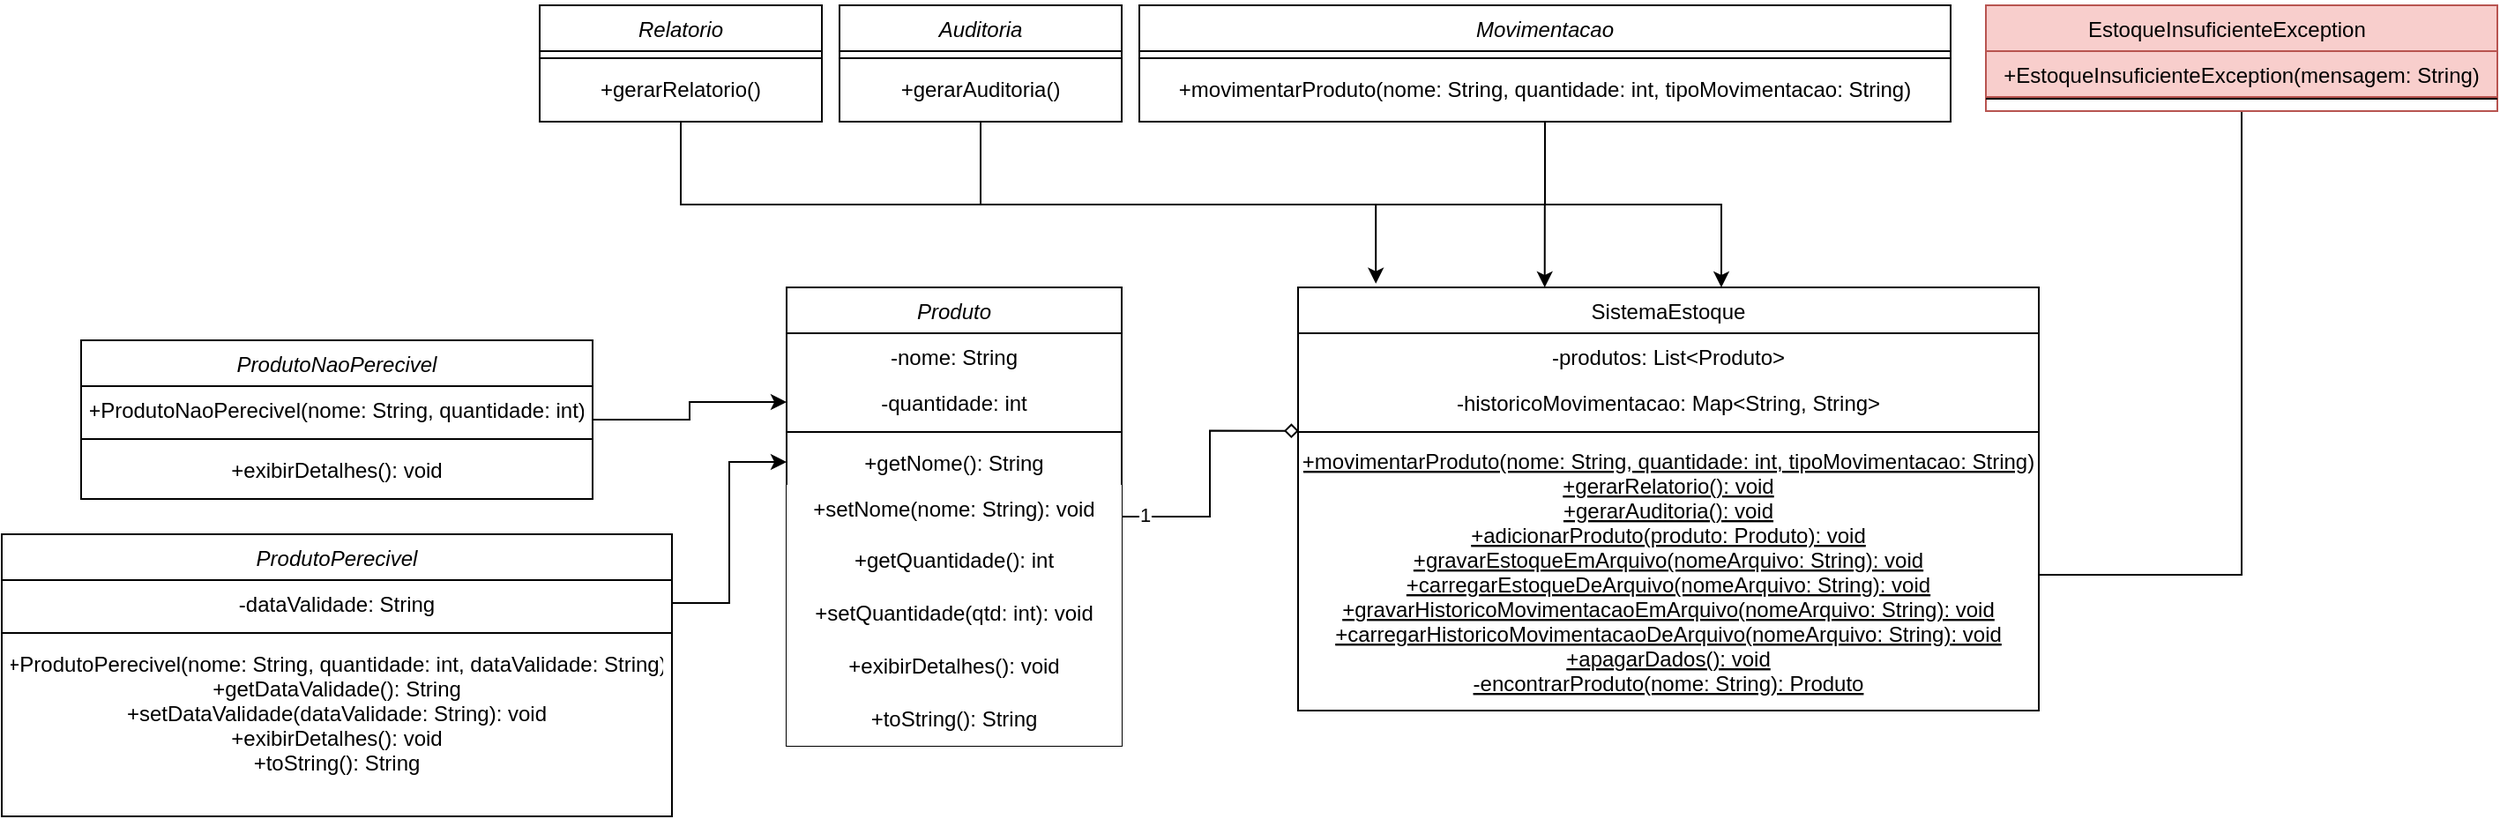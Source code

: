 <mxfile version="24.8.6">
  <diagram id="C5RBs43oDa-KdzZeNtuy" name="Page-1">
    <mxGraphModel dx="2015" dy="623" grid="1" gridSize="10" guides="1" tooltips="1" connect="1" arrows="1" fold="1" page="1" pageScale="1" pageWidth="827" pageHeight="1169" math="0" shadow="0">
      <root>
        <mxCell id="WIyWlLk6GJQsqaUBKTNV-0" />
        <mxCell id="WIyWlLk6GJQsqaUBKTNV-1" parent="WIyWlLk6GJQsqaUBKTNV-0" />
        <mxCell id="zkfFHV4jXpPFQw0GAbJ--0" value="Produto" style="swimlane;fontStyle=2;align=center;verticalAlign=top;childLayout=stackLayout;horizontal=1;startSize=26;horizontalStack=0;resizeParent=1;resizeLast=0;collapsible=1;marginBottom=0;rounded=0;shadow=0;strokeWidth=1;" parent="WIyWlLk6GJQsqaUBKTNV-1" vertex="1">
          <mxGeometry x="-230" y="190" width="190" height="260" as="geometry">
            <mxRectangle x="230" y="140" width="160" height="26" as="alternateBounds" />
          </mxGeometry>
        </mxCell>
        <mxCell id="zkfFHV4jXpPFQw0GAbJ--1" value="-nome: String" style="text;align=center;verticalAlign=top;spacingLeft=4;spacingRight=4;overflow=hidden;rotatable=0;points=[[0,0.5],[1,0.5]];portConstraint=eastwest;" parent="zkfFHV4jXpPFQw0GAbJ--0" vertex="1">
          <mxGeometry y="26" width="190" height="26" as="geometry" />
        </mxCell>
        <mxCell id="zkfFHV4jXpPFQw0GAbJ--2" value="-quantidade: int" style="text;align=center;verticalAlign=top;spacingLeft=4;spacingRight=4;overflow=hidden;rotatable=0;points=[[0,0.5],[1,0.5]];portConstraint=eastwest;rounded=0;shadow=0;html=0;" parent="zkfFHV4jXpPFQw0GAbJ--0" vertex="1">
          <mxGeometry y="52" width="190" height="26" as="geometry" />
        </mxCell>
        <mxCell id="zkfFHV4jXpPFQw0GAbJ--4" value="" style="line;html=1;strokeWidth=1;align=center;verticalAlign=middle;spacingTop=-1;spacingLeft=3;spacingRight=3;rotatable=0;labelPosition=right;points=[];portConstraint=eastwest;" parent="zkfFHV4jXpPFQw0GAbJ--0" vertex="1">
          <mxGeometry y="78" width="190" height="8" as="geometry" />
        </mxCell>
        <mxCell id="zkfFHV4jXpPFQw0GAbJ--5" value="+getNome(): String" style="text;align=center;verticalAlign=top;spacingLeft=4;spacingRight=4;overflow=hidden;rotatable=0;points=[[0,0.5],[1,0.5]];portConstraint=eastwest;" parent="zkfFHV4jXpPFQw0GAbJ--0" vertex="1">
          <mxGeometry y="86" width="190" height="26" as="geometry" />
        </mxCell>
        <mxCell id="n966I46xEJZ6NayKPB7b-46" value="+setNome(nome: String): void" style="whiteSpace=wrap;html=1;strokeColor=none;align=center;" vertex="1" parent="zkfFHV4jXpPFQw0GAbJ--0">
          <mxGeometry y="112" width="190" height="28" as="geometry" />
        </mxCell>
        <mxCell id="n966I46xEJZ6NayKPB7b-47" value="+getQuantidade(): int" style="whiteSpace=wrap;html=1;strokeColor=none;align=center;" vertex="1" parent="zkfFHV4jXpPFQw0GAbJ--0">
          <mxGeometry y="140" width="190" height="30" as="geometry" />
        </mxCell>
        <mxCell id="n966I46xEJZ6NayKPB7b-48" value=" +setQuantidade(qtd: int): void" style="whiteSpace=wrap;html=1;strokeColor=none;align=center;" vertex="1" parent="zkfFHV4jXpPFQw0GAbJ--0">
          <mxGeometry y="170" width="190" height="30" as="geometry" />
        </mxCell>
        <mxCell id="n966I46xEJZ6NayKPB7b-49" value="+exibirDetalhes(): void" style="whiteSpace=wrap;html=1;strokeColor=none;align=center;" vertex="1" parent="zkfFHV4jXpPFQw0GAbJ--0">
          <mxGeometry y="200" width="190" height="30" as="geometry" />
        </mxCell>
        <mxCell id="n966I46xEJZ6NayKPB7b-50" value="+toString(): String" style="whiteSpace=wrap;html=1;strokeColor=none;align=center;" vertex="1" parent="zkfFHV4jXpPFQw0GAbJ--0">
          <mxGeometry y="230" width="190" height="30" as="geometry" />
        </mxCell>
        <mxCell id="zkfFHV4jXpPFQw0GAbJ--6" value="SistemaEstoque                " style="swimlane;fontStyle=0;align=center;verticalAlign=top;childLayout=stackLayout;horizontal=1;startSize=26;horizontalStack=0;resizeParent=1;resizeLast=0;collapsible=1;marginBottom=0;rounded=0;shadow=0;strokeWidth=1;" parent="WIyWlLk6GJQsqaUBKTNV-1" vertex="1">
          <mxGeometry x="60" y="190" width="420" height="240" as="geometry">
            <mxRectangle x="130" y="380" width="160" height="26" as="alternateBounds" />
          </mxGeometry>
        </mxCell>
        <mxCell id="zkfFHV4jXpPFQw0GAbJ--7" value="-produtos: List&lt;Produto&gt;" style="text;align=center;verticalAlign=top;spacingLeft=4;spacingRight=4;overflow=hidden;rotatable=0;points=[[0,0.5],[1,0.5]];portConstraint=eastwest;" parent="zkfFHV4jXpPFQw0GAbJ--6" vertex="1">
          <mxGeometry y="26" width="420" height="26" as="geometry" />
        </mxCell>
        <mxCell id="zkfFHV4jXpPFQw0GAbJ--8" value="-historicoMovimentacao: Map&lt;String, String&gt;" style="text;align=center;verticalAlign=top;spacingLeft=4;spacingRight=4;overflow=hidden;rotatable=0;points=[[0,0.5],[1,0.5]];portConstraint=eastwest;rounded=0;shadow=0;html=0;" parent="zkfFHV4jXpPFQw0GAbJ--6" vertex="1">
          <mxGeometry y="52" width="420" height="26" as="geometry" />
        </mxCell>
        <mxCell id="zkfFHV4jXpPFQw0GAbJ--9" value="" style="line;html=1;strokeWidth=1;align=center;verticalAlign=middle;spacingTop=-1;spacingLeft=3;spacingRight=3;rotatable=0;labelPosition=right;points=[];portConstraint=eastwest;" parent="zkfFHV4jXpPFQw0GAbJ--6" vertex="1">
          <mxGeometry y="78" width="420" height="8" as="geometry" />
        </mxCell>
        <mxCell id="zkfFHV4jXpPFQw0GAbJ--10" value="+movimentarProduto(nome: String, quantidade: int, tipoMovimentacao: String)&#xa;+gerarRelatorio(): void&#xa;+gerarAuditoria(): void&#xa;+adicionarProduto(produto: Produto): void&#xa;+gravarEstoqueEmArquivo(nomeArquivo: String): void&#xa;+carregarEstoqueDeArquivo(nomeArquivo: String): void&#xa;+gravarHistoricoMovimentacaoEmArquivo(nomeArquivo: String): void&#xa;+carregarHistoricoMovimentacaoDeArquivo(nomeArquivo: String): void&#xa;+apagarDados(): void&#xa;-encontrarProduto(nome: String): Produto" style="text;align=center;verticalAlign=top;spacingLeft=4;spacingRight=4;overflow=hidden;rotatable=0;points=[[0,0.5],[1,0.5]];portConstraint=eastwest;fontStyle=4;spacingTop=1;spacing=0;" parent="zkfFHV4jXpPFQw0GAbJ--6" vertex="1">
          <mxGeometry y="86" width="420" height="154" as="geometry" />
        </mxCell>
        <mxCell id="n966I46xEJZ6NayKPB7b-72" style="edgeStyle=orthogonalEdgeStyle;rounded=0;orthogonalLoop=1;jettySize=auto;html=1;entryX=1;entryY=0.5;entryDx=0;entryDy=0;endArrow=none;endFill=0;" edge="1" parent="WIyWlLk6GJQsqaUBKTNV-1" source="zkfFHV4jXpPFQw0GAbJ--13" target="zkfFHV4jXpPFQw0GAbJ--10">
          <mxGeometry relative="1" as="geometry" />
        </mxCell>
        <mxCell id="zkfFHV4jXpPFQw0GAbJ--13" value="EstoqueInsuficienteException     " style="swimlane;fontStyle=0;align=center;verticalAlign=top;childLayout=stackLayout;horizontal=1;startSize=26;horizontalStack=0;resizeParent=1;resizeLast=0;collapsible=1;marginBottom=0;rounded=0;shadow=0;strokeWidth=1;fillColor=#f8cecc;strokeColor=#b85450;" parent="WIyWlLk6GJQsqaUBKTNV-1" vertex="1">
          <mxGeometry x="450" y="30" width="290" height="60" as="geometry">
            <mxRectangle x="340" y="380" width="170" height="26" as="alternateBounds" />
          </mxGeometry>
        </mxCell>
        <mxCell id="zkfFHV4jXpPFQw0GAbJ--14" value="+EstoqueInsuficienteException(mensagem: String)" style="text;align=center;verticalAlign=top;spacingLeft=4;spacingRight=4;overflow=hidden;rotatable=0;points=[[0,0.5],[1,0.5]];portConstraint=eastwest;fillColor=#f8cecc;strokeColor=#b85450;" parent="zkfFHV4jXpPFQw0GAbJ--13" vertex="1">
          <mxGeometry y="26" width="290" height="26" as="geometry" />
        </mxCell>
        <mxCell id="zkfFHV4jXpPFQw0GAbJ--15" value="" style="line;html=1;strokeWidth=1;align=center;verticalAlign=middle;spacingTop=-1;spacingLeft=3;spacingRight=3;rotatable=0;labelPosition=right;points=[];portConstraint=eastwest;" parent="zkfFHV4jXpPFQw0GAbJ--13" vertex="1">
          <mxGeometry y="52" width="290" height="2" as="geometry" />
        </mxCell>
        <mxCell id="n966I46xEJZ6NayKPB7b-9" value="" style="resizable=0;align=center;verticalAlign=bottom;labelBackgroundColor=none;fontSize=12;direction=west;" connectable="0" vertex="1" parent="WIyWlLk6GJQsqaUBKTNV-1">
          <mxGeometry x="-1" relative="1" as="geometry">
            <mxPoint x="-34" y="325" as="offset" />
          </mxGeometry>
        </mxCell>
        <mxCell id="n966I46xEJZ6NayKPB7b-68" style="edgeStyle=orthogonalEdgeStyle;rounded=0;orthogonalLoop=1;jettySize=auto;html=1;exitX=0.5;exitY=1;exitDx=0;exitDy=0;entryX=0.333;entryY=0;entryDx=0;entryDy=0;entryPerimeter=0;" edge="1" parent="WIyWlLk6GJQsqaUBKTNV-1" source="n966I46xEJZ6NayKPB7b-10" target="zkfFHV4jXpPFQw0GAbJ--6">
          <mxGeometry relative="1" as="geometry" />
        </mxCell>
        <mxCell id="n966I46xEJZ6NayKPB7b-10" value="Auditoria    " style="swimlane;fontStyle=2;align=center;verticalAlign=top;childLayout=stackLayout;horizontal=1;startSize=26;horizontalStack=0;resizeParent=1;resizeLast=0;collapsible=1;marginBottom=0;rounded=0;shadow=0;strokeWidth=1;" vertex="1" parent="WIyWlLk6GJQsqaUBKTNV-1">
          <mxGeometry x="-200" y="30" width="160" height="66" as="geometry">
            <mxRectangle x="230" y="140" width="160" height="26" as="alternateBounds" />
          </mxGeometry>
        </mxCell>
        <mxCell id="n966I46xEJZ6NayKPB7b-14" value="" style="line;html=1;strokeWidth=1;align=center;verticalAlign=middle;spacingTop=-1;spacingLeft=3;spacingRight=3;rotatable=0;labelPosition=right;points=[];portConstraint=eastwest;" vertex="1" parent="n966I46xEJZ6NayKPB7b-10">
          <mxGeometry y="26" width="160" height="8" as="geometry" />
        </mxCell>
        <mxCell id="n966I46xEJZ6NayKPB7b-15" value="+gerarAuditoria()" style="text;align=center;verticalAlign=top;spacingLeft=4;spacingRight=4;overflow=hidden;rotatable=0;points=[[0,0.5],[1,0.5]];portConstraint=eastwest;" vertex="1" parent="n966I46xEJZ6NayKPB7b-10">
          <mxGeometry y="34" width="160" height="26" as="geometry" />
        </mxCell>
        <mxCell id="n966I46xEJZ6NayKPB7b-17" value="ProdutoPerecivel" style="swimlane;fontStyle=2;align=center;verticalAlign=top;childLayout=stackLayout;horizontal=1;startSize=26;horizontalStack=0;resizeParent=1;resizeLast=0;collapsible=1;marginBottom=0;rounded=0;shadow=0;strokeWidth=1;" vertex="1" parent="WIyWlLk6GJQsqaUBKTNV-1">
          <mxGeometry x="-675" y="330" width="380" height="160" as="geometry">
            <mxRectangle x="230" y="140" width="160" height="26" as="alternateBounds" />
          </mxGeometry>
        </mxCell>
        <mxCell id="n966I46xEJZ6NayKPB7b-18" value=" -dataValidade: String" style="text;align=center;verticalAlign=top;spacingLeft=4;spacingRight=4;overflow=hidden;rotatable=0;points=[[0,0.5],[1,0.5]];portConstraint=eastwest;" vertex="1" parent="n966I46xEJZ6NayKPB7b-17">
          <mxGeometry y="26" width="380" height="26" as="geometry" />
        </mxCell>
        <mxCell id="n966I46xEJZ6NayKPB7b-21" value="" style="line;html=1;strokeWidth=1;align=center;verticalAlign=middle;spacingTop=-1;spacingLeft=3;spacingRight=3;rotatable=0;labelPosition=right;points=[];portConstraint=eastwest;" vertex="1" parent="n966I46xEJZ6NayKPB7b-17">
          <mxGeometry y="52" width="380" height="8" as="geometry" />
        </mxCell>
        <mxCell id="n966I46xEJZ6NayKPB7b-22" value="+ProdutoPerecivel(nome: String, quantidade: int, dataValidade: String)&#xa;+getDataValidade(): String&#xa;+setDataValidade(dataValidade: String): void&#xa;+exibirDetalhes(): void&#xa;+toString(): String" style="text;align=center;verticalAlign=top;spacingLeft=4;spacingRight=4;overflow=hidden;rotatable=0;points=[[0,0.5],[1,0.5]];portConstraint=eastwest;" vertex="1" parent="n966I46xEJZ6NayKPB7b-17">
          <mxGeometry y="60" width="380" height="90" as="geometry" />
        </mxCell>
        <mxCell id="n966I46xEJZ6NayKPB7b-23" value="" style="resizable=0;align=center;verticalAlign=bottom;labelBackgroundColor=none;fontSize=12;" connectable="0" vertex="1" parent="WIyWlLk6GJQsqaUBKTNV-1">
          <mxGeometry x="-1" relative="1" as="geometry">
            <mxPoint x="390" y="28" as="offset" />
          </mxGeometry>
        </mxCell>
        <mxCell id="n966I46xEJZ6NayKPB7b-38" value="Movimentacao              " style="swimlane;fontStyle=2;align=center;verticalAlign=top;childLayout=stackLayout;horizontal=1;startSize=26;horizontalStack=0;resizeParent=1;resizeLast=0;collapsible=1;marginBottom=0;rounded=0;shadow=0;strokeWidth=1;" vertex="1" parent="WIyWlLk6GJQsqaUBKTNV-1">
          <mxGeometry x="-30" y="30" width="460" height="66" as="geometry">
            <mxRectangle x="230" y="140" width="160" height="26" as="alternateBounds" />
          </mxGeometry>
        </mxCell>
        <mxCell id="n966I46xEJZ6NayKPB7b-39" value="" style="line;html=1;strokeWidth=1;align=center;verticalAlign=middle;spacingTop=-1;spacingLeft=3;spacingRight=3;rotatable=0;labelPosition=right;points=[];portConstraint=eastwest;" vertex="1" parent="n966I46xEJZ6NayKPB7b-38">
          <mxGeometry y="26" width="460" height="8" as="geometry" />
        </mxCell>
        <mxCell id="n966I46xEJZ6NayKPB7b-40" value="+movimentarProduto(nome: String, quantidade: int, tipoMovimentacao: String)" style="text;align=center;verticalAlign=top;spacingLeft=4;spacingRight=4;overflow=hidden;rotatable=0;points=[[0,0.5],[1,0.5]];portConstraint=eastwest;" vertex="1" parent="n966I46xEJZ6NayKPB7b-38">
          <mxGeometry y="34" width="460" height="26" as="geometry" />
        </mxCell>
        <mxCell id="n966I46xEJZ6NayKPB7b-67" style="edgeStyle=orthogonalEdgeStyle;rounded=0;orthogonalLoop=1;jettySize=auto;html=1;exitX=0.5;exitY=1;exitDx=0;exitDy=0;entryX=0.105;entryY=-0.009;entryDx=0;entryDy=0;entryPerimeter=0;" edge="1" parent="WIyWlLk6GJQsqaUBKTNV-1" source="n966I46xEJZ6NayKPB7b-41" target="zkfFHV4jXpPFQw0GAbJ--6">
          <mxGeometry relative="1" as="geometry" />
        </mxCell>
        <mxCell id="n966I46xEJZ6NayKPB7b-41" value="Relatorio" style="swimlane;fontStyle=2;align=center;verticalAlign=top;childLayout=stackLayout;horizontal=1;startSize=26;horizontalStack=0;resizeParent=1;resizeLast=0;collapsible=1;marginBottom=0;rounded=0;shadow=0;strokeWidth=1;" vertex="1" parent="WIyWlLk6GJQsqaUBKTNV-1">
          <mxGeometry x="-370" y="30" width="160" height="66" as="geometry">
            <mxRectangle x="230" y="140" width="160" height="26" as="alternateBounds" />
          </mxGeometry>
        </mxCell>
        <mxCell id="n966I46xEJZ6NayKPB7b-42" value="" style="line;html=1;strokeWidth=1;align=center;verticalAlign=middle;spacingTop=-1;spacingLeft=3;spacingRight=3;rotatable=0;labelPosition=right;points=[];portConstraint=eastwest;" vertex="1" parent="n966I46xEJZ6NayKPB7b-41">
          <mxGeometry y="26" width="160" height="8" as="geometry" />
        </mxCell>
        <mxCell id="n966I46xEJZ6NayKPB7b-43" value=" +gerarRelatorio() " style="text;align=center;verticalAlign=top;spacingLeft=4;spacingRight=4;overflow=hidden;rotatable=0;points=[[0,0.5],[1,0.5]];portConstraint=eastwest;" vertex="1" parent="n966I46xEJZ6NayKPB7b-41">
          <mxGeometry y="34" width="160" height="26" as="geometry" />
        </mxCell>
        <mxCell id="n966I46xEJZ6NayKPB7b-58" style="edgeStyle=orthogonalEdgeStyle;rounded=0;orthogonalLoop=1;jettySize=auto;html=1;entryX=0;entryY=0.5;entryDx=0;entryDy=0;" edge="1" parent="WIyWlLk6GJQsqaUBKTNV-1" source="n966I46xEJZ6NayKPB7b-52" target="zkfFHV4jXpPFQw0GAbJ--2">
          <mxGeometry relative="1" as="geometry" />
        </mxCell>
        <mxCell id="n966I46xEJZ6NayKPB7b-52" value="ProdutoNaoPerecivel" style="swimlane;fontStyle=2;align=center;verticalAlign=top;childLayout=stackLayout;horizontal=1;startSize=26;horizontalStack=0;resizeParent=1;resizeLast=0;collapsible=1;marginBottom=0;rounded=0;shadow=0;strokeWidth=1;" vertex="1" parent="WIyWlLk6GJQsqaUBKTNV-1">
          <mxGeometry x="-630" y="220" width="290" height="90" as="geometry">
            <mxRectangle x="230" y="140" width="160" height="26" as="alternateBounds" />
          </mxGeometry>
        </mxCell>
        <mxCell id="n966I46xEJZ6NayKPB7b-53" value=" +ProdutoNaoPerecivel(nome: String, quantidade: int)" style="text;align=center;verticalAlign=top;spacingLeft=4;spacingRight=4;overflow=hidden;rotatable=0;points=[[0,0.5],[1,0.5]];portConstraint=eastwest;" vertex="1" parent="n966I46xEJZ6NayKPB7b-52">
          <mxGeometry y="26" width="290" height="26" as="geometry" />
        </mxCell>
        <mxCell id="n966I46xEJZ6NayKPB7b-54" value="" style="line;html=1;strokeWidth=1;align=center;verticalAlign=middle;spacingTop=-1;spacingLeft=3;spacingRight=3;rotatable=0;labelPosition=right;points=[];portConstraint=eastwest;" vertex="1" parent="n966I46xEJZ6NayKPB7b-52">
          <mxGeometry y="52" width="290" height="8" as="geometry" />
        </mxCell>
        <mxCell id="n966I46xEJZ6NayKPB7b-55" value="+exibirDetalhes(): void" style="text;align=center;verticalAlign=top;spacingLeft=4;spacingRight=4;overflow=hidden;rotatable=0;points=[[0,0.5],[1,0.5]];portConstraint=eastwest;" vertex="1" parent="n966I46xEJZ6NayKPB7b-52">
          <mxGeometry y="60" width="290" height="30" as="geometry" />
        </mxCell>
        <mxCell id="n966I46xEJZ6NayKPB7b-60" style="edgeStyle=orthogonalEdgeStyle;rounded=0;orthogonalLoop=1;jettySize=auto;html=1;exitX=1;exitY=0.5;exitDx=0;exitDy=0;entryX=0;entryY=0.5;entryDx=0;entryDy=0;" edge="1" parent="WIyWlLk6GJQsqaUBKTNV-1" source="n966I46xEJZ6NayKPB7b-18" target="zkfFHV4jXpPFQw0GAbJ--5">
          <mxGeometry relative="1" as="geometry" />
        </mxCell>
        <mxCell id="n966I46xEJZ6NayKPB7b-66" style="edgeStyle=orthogonalEdgeStyle;rounded=0;orthogonalLoop=1;jettySize=auto;html=1;entryX=0.001;entryY=0.417;entryDx=0;entryDy=0;entryPerimeter=0;endArrow=diamond;endFill=0;" edge="1" parent="WIyWlLk6GJQsqaUBKTNV-1" source="zkfFHV4jXpPFQw0GAbJ--0" target="zkfFHV4jXpPFQw0GAbJ--9">
          <mxGeometry relative="1" as="geometry" />
        </mxCell>
        <mxCell id="n966I46xEJZ6NayKPB7b-70" value="1" style="edgeLabel;html=1;align=center;verticalAlign=middle;resizable=0;points=[];" vertex="1" connectable="0" parent="n966I46xEJZ6NayKPB7b-66">
          <mxGeometry x="-0.832" y="1" relative="1" as="geometry">
            <mxPoint as="offset" />
          </mxGeometry>
        </mxCell>
        <mxCell id="n966I46xEJZ6NayKPB7b-69" style="edgeStyle=orthogonalEdgeStyle;rounded=0;orthogonalLoop=1;jettySize=auto;html=1;exitX=0.5;exitY=1;exitDx=0;exitDy=0;" edge="1" parent="WIyWlLk6GJQsqaUBKTNV-1" source="n966I46xEJZ6NayKPB7b-38" target="zkfFHV4jXpPFQw0GAbJ--6">
          <mxGeometry relative="1" as="geometry">
            <Array as="points">
              <mxPoint x="200" y="143" />
              <mxPoint x="300" y="143" />
            </Array>
          </mxGeometry>
        </mxCell>
      </root>
    </mxGraphModel>
  </diagram>
</mxfile>
